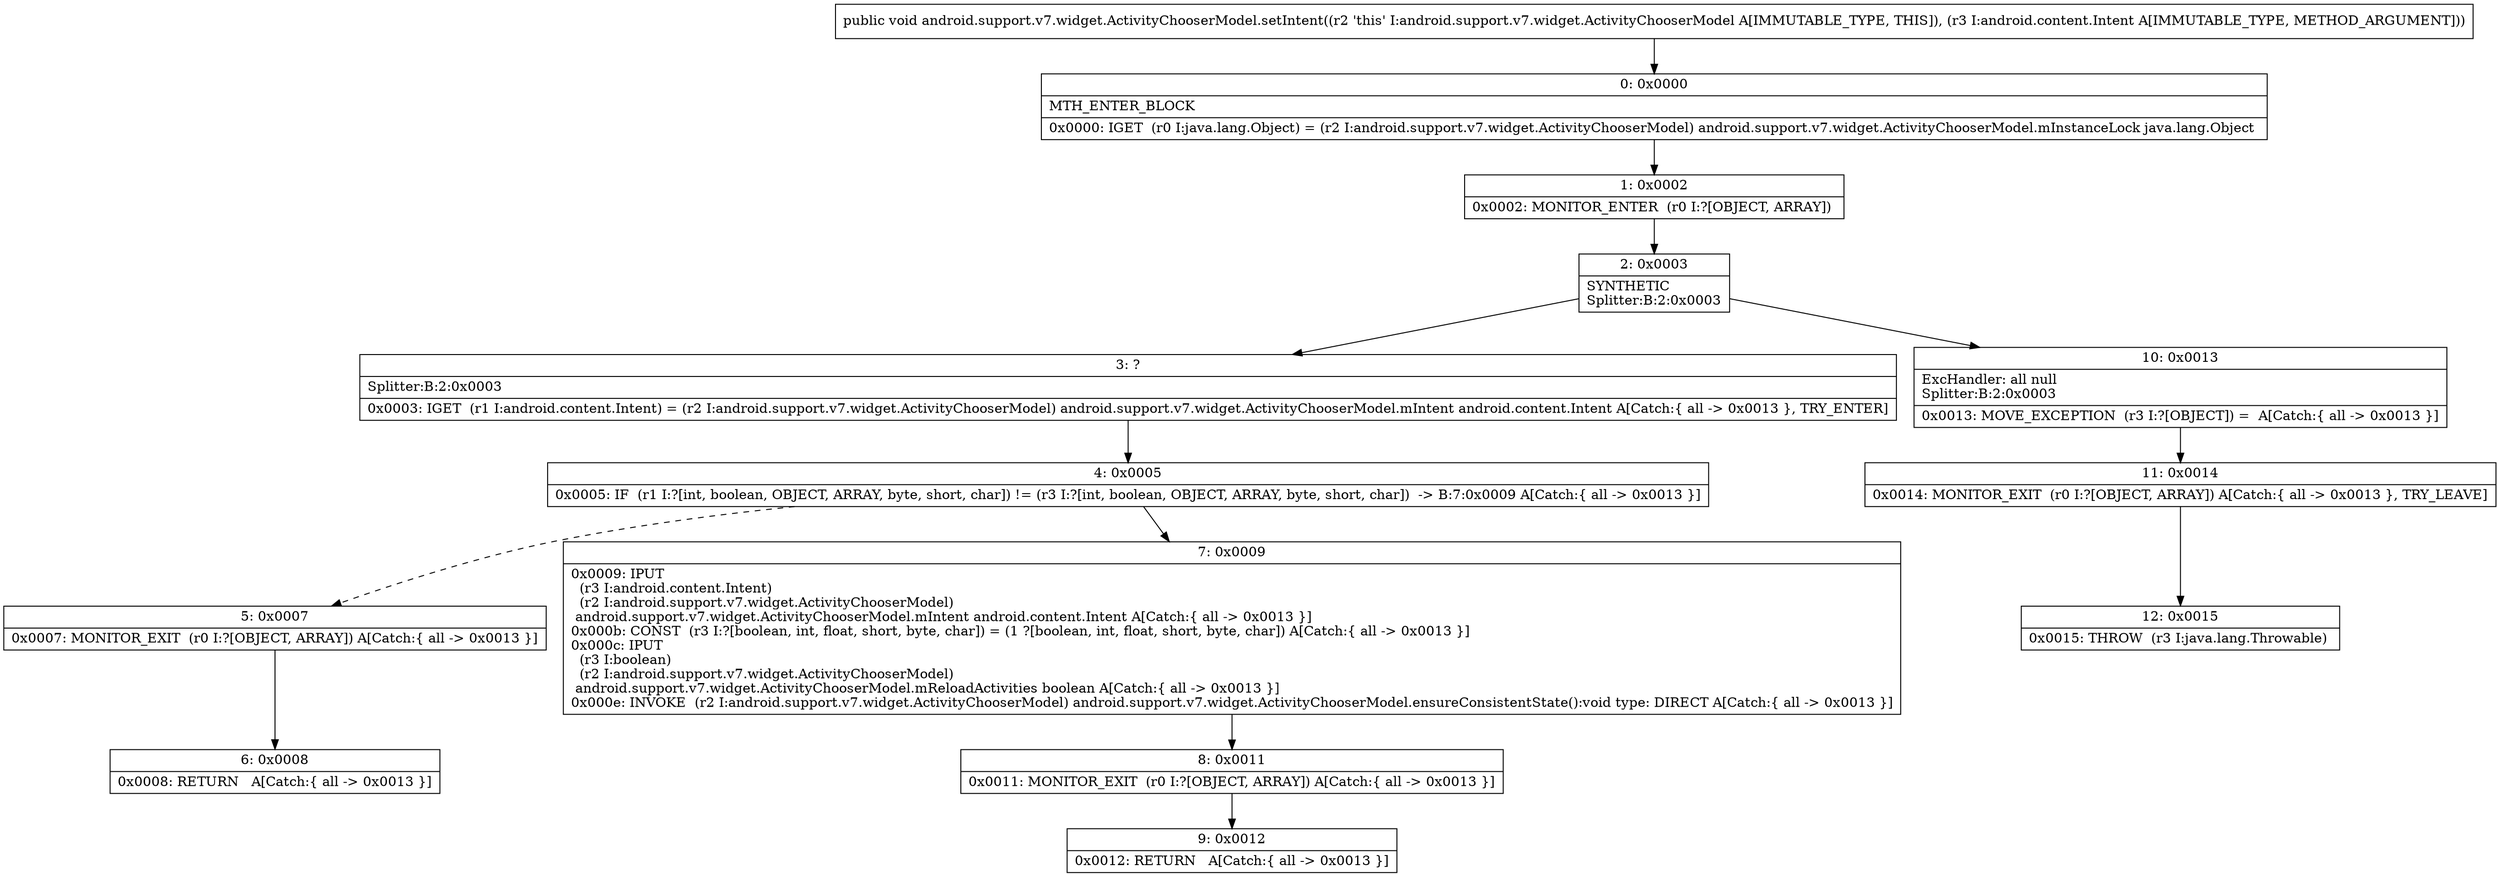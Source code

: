 digraph "CFG forandroid.support.v7.widget.ActivityChooserModel.setIntent(Landroid\/content\/Intent;)V" {
Node_0 [shape=record,label="{0\:\ 0x0000|MTH_ENTER_BLOCK\l|0x0000: IGET  (r0 I:java.lang.Object) = (r2 I:android.support.v7.widget.ActivityChooserModel) android.support.v7.widget.ActivityChooserModel.mInstanceLock java.lang.Object \l}"];
Node_1 [shape=record,label="{1\:\ 0x0002|0x0002: MONITOR_ENTER  (r0 I:?[OBJECT, ARRAY]) \l}"];
Node_2 [shape=record,label="{2\:\ 0x0003|SYNTHETIC\lSplitter:B:2:0x0003\l}"];
Node_3 [shape=record,label="{3\:\ ?|Splitter:B:2:0x0003\l|0x0003: IGET  (r1 I:android.content.Intent) = (r2 I:android.support.v7.widget.ActivityChooserModel) android.support.v7.widget.ActivityChooserModel.mIntent android.content.Intent A[Catch:\{ all \-\> 0x0013 \}, TRY_ENTER]\l}"];
Node_4 [shape=record,label="{4\:\ 0x0005|0x0005: IF  (r1 I:?[int, boolean, OBJECT, ARRAY, byte, short, char]) != (r3 I:?[int, boolean, OBJECT, ARRAY, byte, short, char])  \-\> B:7:0x0009 A[Catch:\{ all \-\> 0x0013 \}]\l}"];
Node_5 [shape=record,label="{5\:\ 0x0007|0x0007: MONITOR_EXIT  (r0 I:?[OBJECT, ARRAY]) A[Catch:\{ all \-\> 0x0013 \}]\l}"];
Node_6 [shape=record,label="{6\:\ 0x0008|0x0008: RETURN   A[Catch:\{ all \-\> 0x0013 \}]\l}"];
Node_7 [shape=record,label="{7\:\ 0x0009|0x0009: IPUT  \l  (r3 I:android.content.Intent)\l  (r2 I:android.support.v7.widget.ActivityChooserModel)\l android.support.v7.widget.ActivityChooserModel.mIntent android.content.Intent A[Catch:\{ all \-\> 0x0013 \}]\l0x000b: CONST  (r3 I:?[boolean, int, float, short, byte, char]) = (1 ?[boolean, int, float, short, byte, char]) A[Catch:\{ all \-\> 0x0013 \}]\l0x000c: IPUT  \l  (r3 I:boolean)\l  (r2 I:android.support.v7.widget.ActivityChooserModel)\l android.support.v7.widget.ActivityChooserModel.mReloadActivities boolean A[Catch:\{ all \-\> 0x0013 \}]\l0x000e: INVOKE  (r2 I:android.support.v7.widget.ActivityChooserModel) android.support.v7.widget.ActivityChooserModel.ensureConsistentState():void type: DIRECT A[Catch:\{ all \-\> 0x0013 \}]\l}"];
Node_8 [shape=record,label="{8\:\ 0x0011|0x0011: MONITOR_EXIT  (r0 I:?[OBJECT, ARRAY]) A[Catch:\{ all \-\> 0x0013 \}]\l}"];
Node_9 [shape=record,label="{9\:\ 0x0012|0x0012: RETURN   A[Catch:\{ all \-\> 0x0013 \}]\l}"];
Node_10 [shape=record,label="{10\:\ 0x0013|ExcHandler: all null\lSplitter:B:2:0x0003\l|0x0013: MOVE_EXCEPTION  (r3 I:?[OBJECT]) =  A[Catch:\{ all \-\> 0x0013 \}]\l}"];
Node_11 [shape=record,label="{11\:\ 0x0014|0x0014: MONITOR_EXIT  (r0 I:?[OBJECT, ARRAY]) A[Catch:\{ all \-\> 0x0013 \}, TRY_LEAVE]\l}"];
Node_12 [shape=record,label="{12\:\ 0x0015|0x0015: THROW  (r3 I:java.lang.Throwable) \l}"];
MethodNode[shape=record,label="{public void android.support.v7.widget.ActivityChooserModel.setIntent((r2 'this' I:android.support.v7.widget.ActivityChooserModel A[IMMUTABLE_TYPE, THIS]), (r3 I:android.content.Intent A[IMMUTABLE_TYPE, METHOD_ARGUMENT])) }"];
MethodNode -> Node_0;
Node_0 -> Node_1;
Node_1 -> Node_2;
Node_2 -> Node_3;
Node_2 -> Node_10;
Node_3 -> Node_4;
Node_4 -> Node_5[style=dashed];
Node_4 -> Node_7;
Node_5 -> Node_6;
Node_7 -> Node_8;
Node_8 -> Node_9;
Node_10 -> Node_11;
Node_11 -> Node_12;
}

